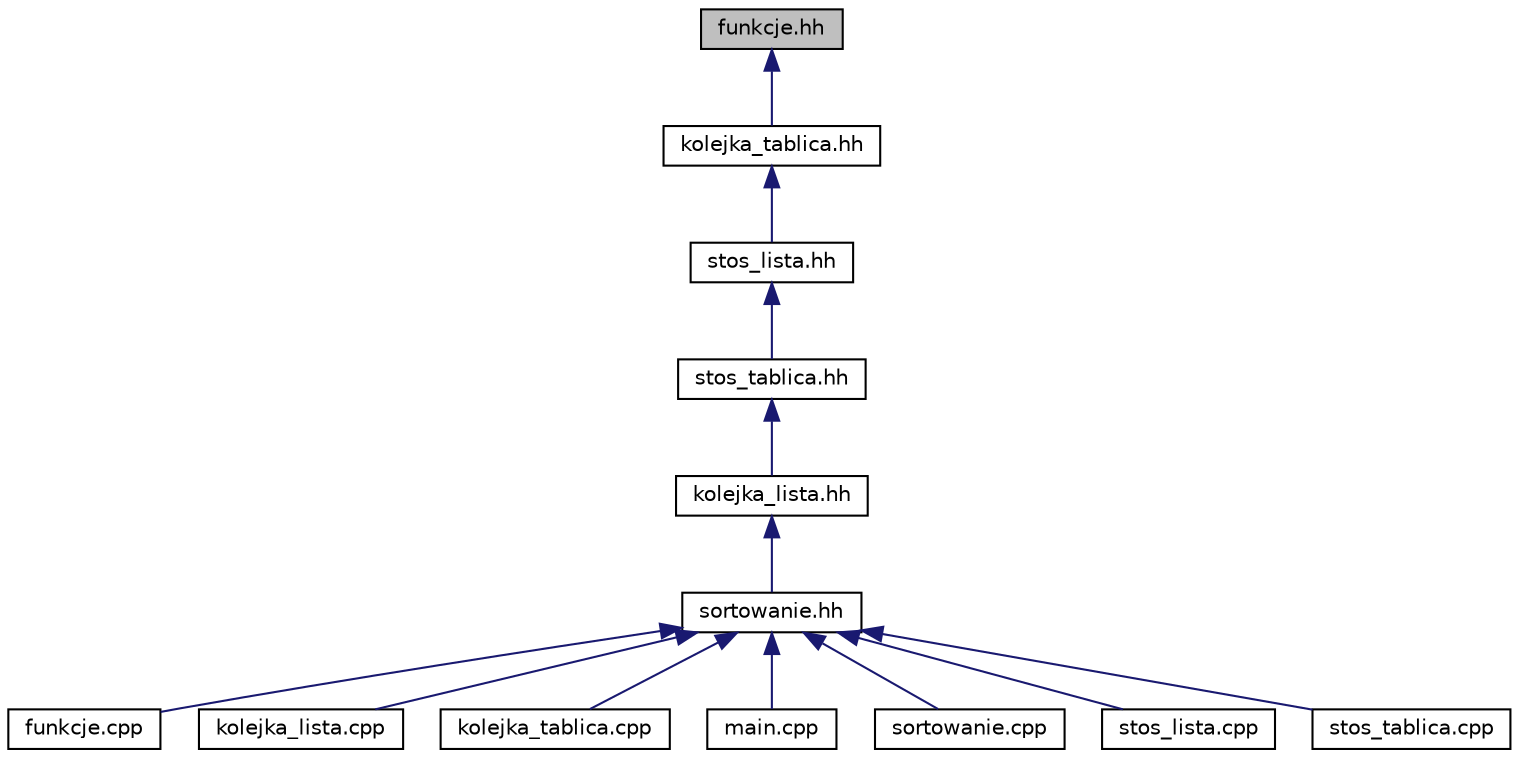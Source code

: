digraph G
{
  edge [fontname="Helvetica",fontsize="10",labelfontname="Helvetica",labelfontsize="10"];
  node [fontname="Helvetica",fontsize="10",shape=record];
  Node1 [label="funkcje.hh",height=0.2,width=0.4,color="black", fillcolor="grey75", style="filled" fontcolor="black"];
  Node1 -> Node2 [dir="back",color="midnightblue",fontsize="10",style="solid"];
  Node2 [label="kolejka_tablica.hh",height=0.2,width=0.4,color="black", fillcolor="white", style="filled",URL="$kolejka__tablica_8hh.html",tooltip="Zawiera deklaracje metod, klase Kolejka_tablica oraz instrukcje zalaczenia bibliotek."];
  Node2 -> Node3 [dir="back",color="midnightblue",fontsize="10",style="solid"];
  Node3 [label="stos_lista.hh",height=0.2,width=0.4,color="black", fillcolor="white", style="filled",URL="$stos__lista_8hh.html",tooltip="Zawiera deklaracje metod, klase Stos_lista oraz instrukcje zalaczenia bibliotek."];
  Node3 -> Node4 [dir="back",color="midnightblue",fontsize="10",style="solid"];
  Node4 [label="stos_tablica.hh",height=0.2,width=0.4,color="black", fillcolor="white", style="filled",URL="$stos__tablica_8hh.html",tooltip="Zawiera deklaracje metod, klase Stos_lista oraz instrukcje zalaczenia bibliotek."];
  Node4 -> Node5 [dir="back",color="midnightblue",fontsize="10",style="solid"];
  Node5 [label="kolejka_lista.hh",height=0.2,width=0.4,color="black", fillcolor="white", style="filled",URL="$kolejka__lista_8hh.html",tooltip="Zawiera deklaracje metod, klase Kolejka_lista oraz instrukcje zalaczenia bibliotek."];
  Node5 -> Node6 [dir="back",color="midnightblue",fontsize="10",style="solid"];
  Node6 [label="sortowanie.hh",height=0.2,width=0.4,color="black", fillcolor="white", style="filled",URL="$sortowanie_8hh.html",tooltip="Zawiera deklaracje funkcji sortujacych oraz instrukcje zalaczenia bibliotek."];
  Node6 -> Node7 [dir="back",color="midnightblue",fontsize="10",style="solid"];
  Node7 [label="funkcje.cpp",height=0.2,width=0.4,color="black", fillcolor="white", style="filled",URL="$funkcje_8cpp.html",tooltip="Zawiera definicje funkcji uzytych w programie."];
  Node6 -> Node8 [dir="back",color="midnightblue",fontsize="10",style="solid"];
  Node8 [label="kolejka_lista.cpp",height=0.2,width=0.4,color="black", fillcolor="white", style="filled",URL="$kolejka__lista_8cpp.html",tooltip="Zawiera definicje funkcji uzywanych przez kolejke zaimplementowana przy pomocy listy - klasa Kolejka_..."];
  Node6 -> Node9 [dir="back",color="midnightblue",fontsize="10",style="solid"];
  Node9 [label="kolejka_tablica.cpp",height=0.2,width=0.4,color="black", fillcolor="white", style="filled",URL="$kolejka__tablica_8cpp.html",tooltip="Zawiera definicje funkcji uzywanych przez kolejke zaimplementowana przy pomocy tablicy - klasa Kolejk..."];
  Node6 -> Node10 [dir="back",color="midnightblue",fontsize="10",style="solid"];
  Node10 [label="main.cpp",height=0.2,width=0.4,color="black", fillcolor="white", style="filled",URL="$main_8cpp.html",tooltip="Zawiera definicje glownej funkcji programu."];
  Node6 -> Node11 [dir="back",color="midnightblue",fontsize="10",style="solid"];
  Node11 [label="sortowanie.cpp",height=0.2,width=0.4,color="black", fillcolor="white", style="filled",URL="$sortowanie_8cpp.html",tooltip="Zawiera definicje funkcji uzytych w algorytmach sortujacych."];
  Node6 -> Node12 [dir="back",color="midnightblue",fontsize="10",style="solid"];
  Node12 [label="stos_lista.cpp",height=0.2,width=0.4,color="black", fillcolor="white", style="filled",URL="$stos__lista_8cpp.html",tooltip="Zawiera definicje funkcji uzywanych przez stos zaimplementowana przy pomocy listy - klasa Stos_lista..."];
  Node6 -> Node13 [dir="back",color="midnightblue",fontsize="10",style="solid"];
  Node13 [label="stos_tablica.cpp",height=0.2,width=0.4,color="black", fillcolor="white", style="filled",URL="$stos__tablica_8cpp.html",tooltip="Zawiera definicje funkcji uzywanych przez stos zaimplementowana przy pomocy tablicy - klasa Stos_tabl..."];
}
